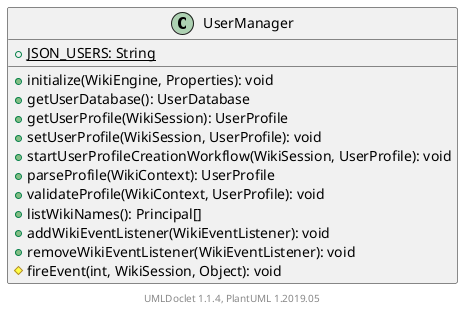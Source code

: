 @startuml

    class UserManager [[UserManager.html]] {
        {static} +JSON_USERS: String
        +initialize(WikiEngine, Properties): void
        +getUserDatabase(): UserDatabase
        +getUserProfile(WikiSession): UserProfile
        +setUserProfile(WikiSession, UserProfile): void
        +startUserProfileCreationWorkflow(WikiSession, UserProfile): void
        +parseProfile(WikiContext): UserProfile
        +validateProfile(WikiContext, UserProfile): void
        +listWikiNames(): Principal[]
        +addWikiEventListener(WikiEventListener): void
        +removeWikiEventListener(WikiEventListener): void
        #fireEvent(int, WikiSession, Object): void
    }


    center footer UMLDoclet 1.1.4, PlantUML 1.2019.05
@enduml
